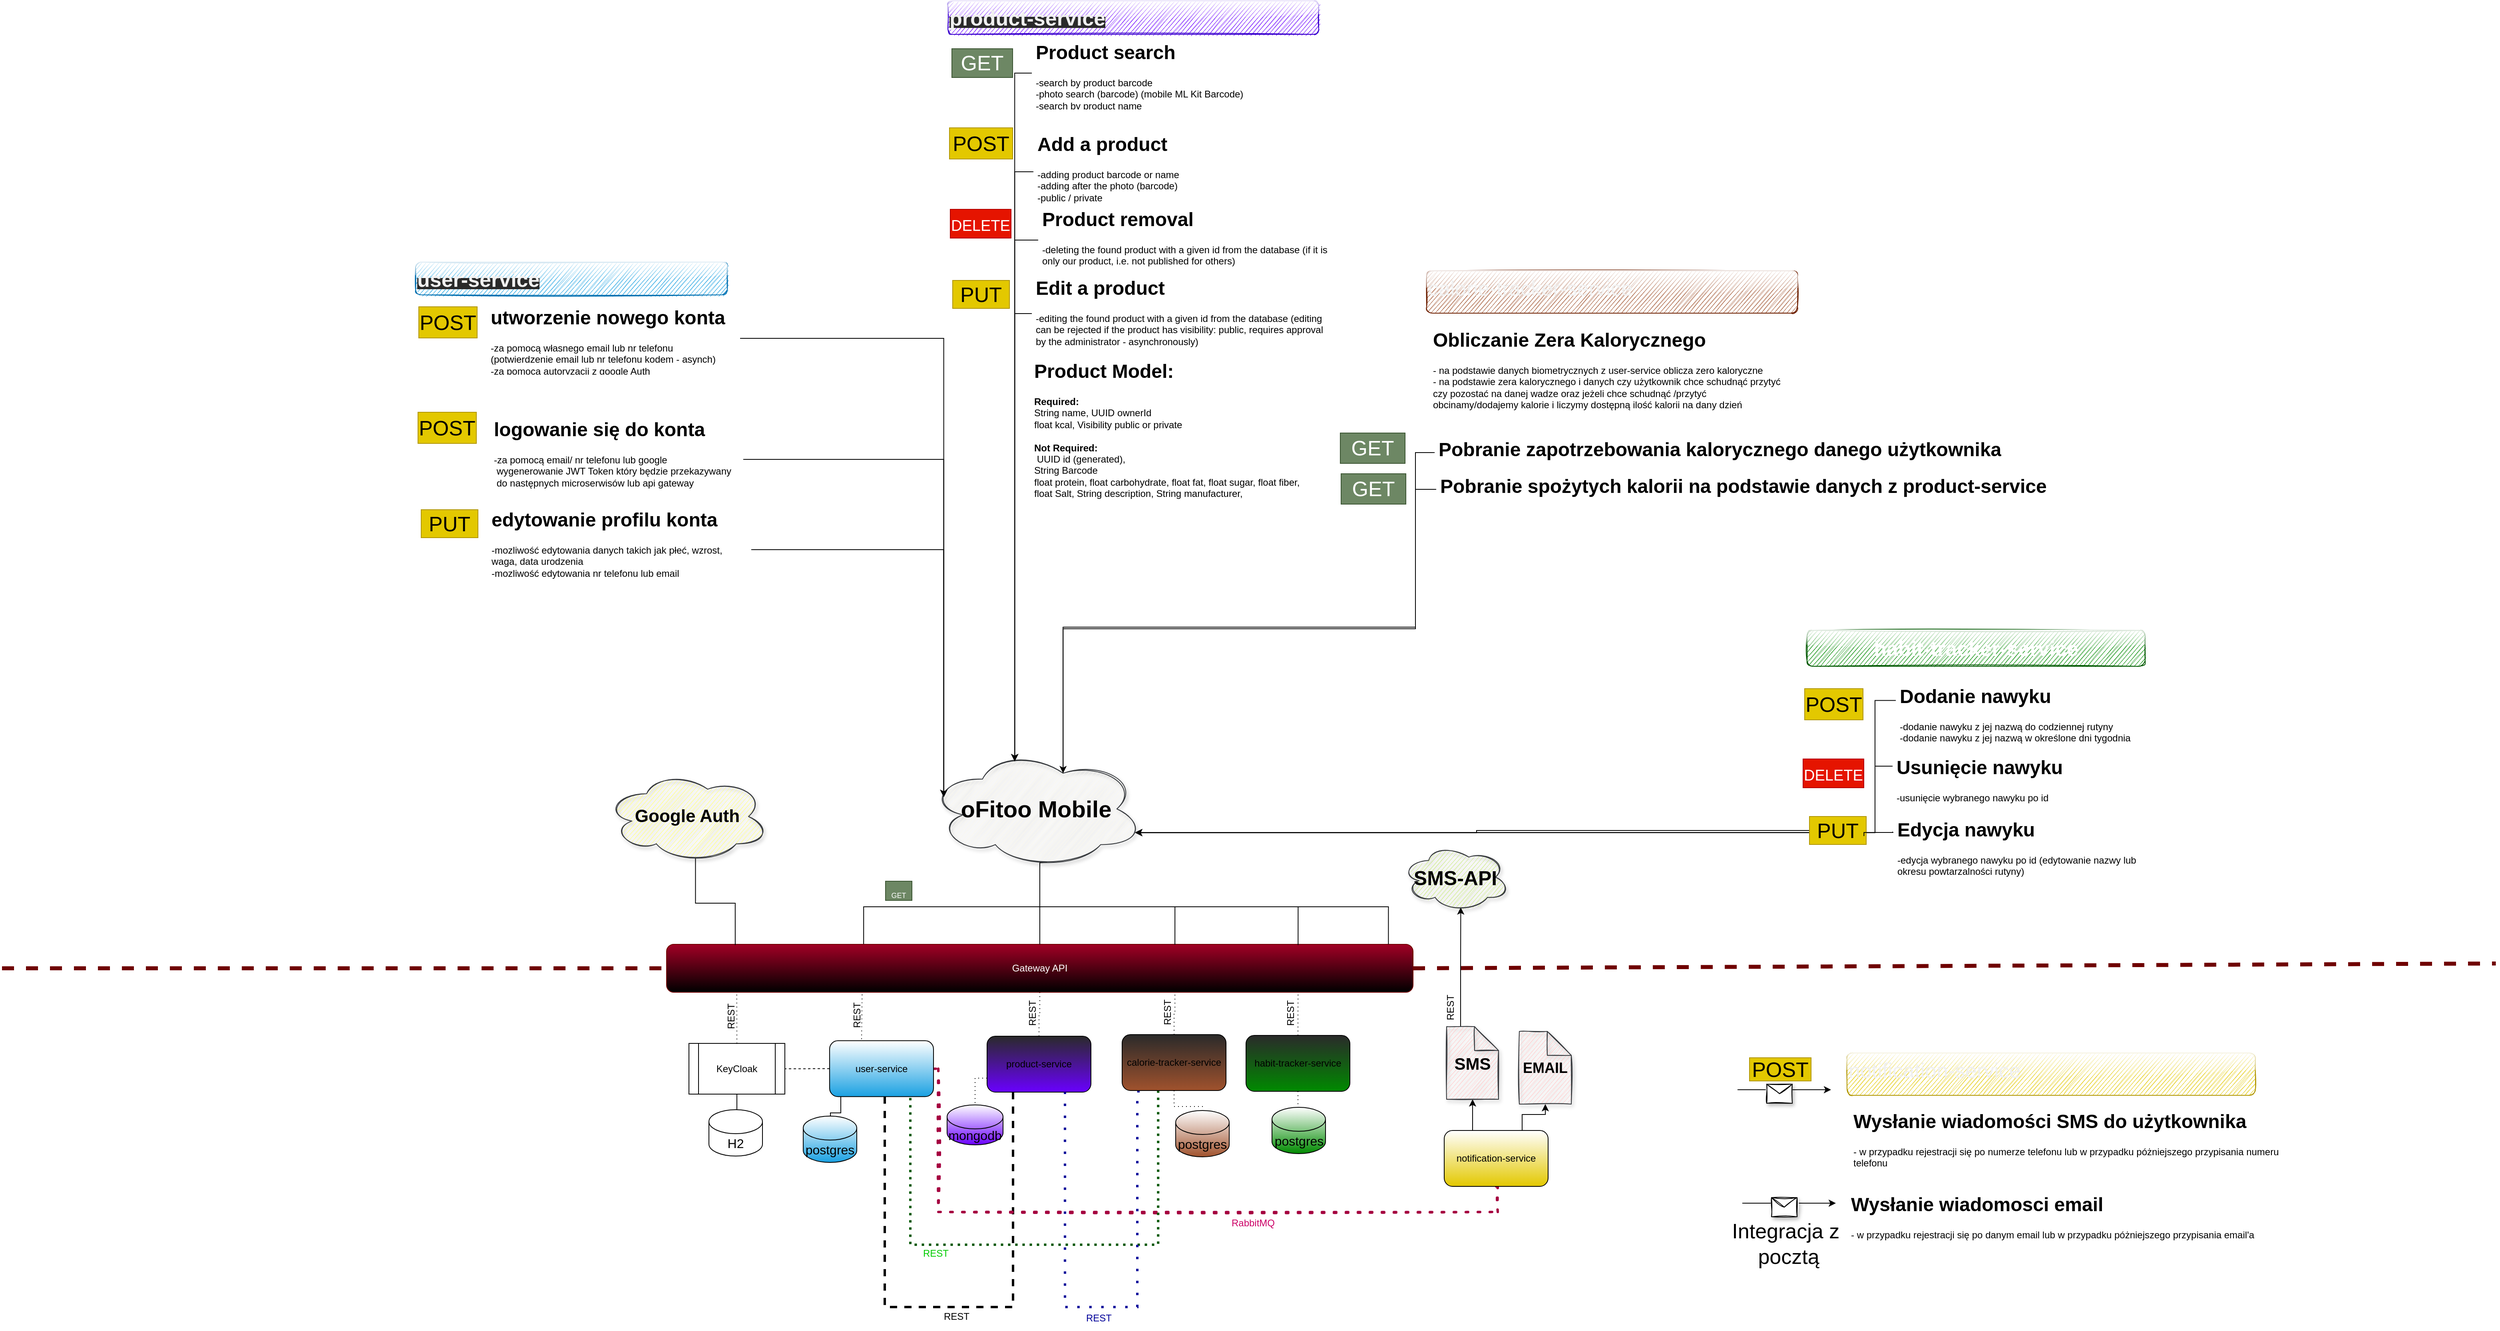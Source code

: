 <mxfile version="20.5.3" type="embed"><diagram name="Page-1" id="scBJmOfw38BWmSyd4WaF"><mxGraphModel dx="1810" dy="1892" grid="0" gridSize="10" guides="0" tooltips="1" connect="1" arrows="1" fold="1" page="0" pageScale="1" pageWidth="850" pageHeight="1100" math="0" shadow="0"><root><mxCell id="0"/><mxCell id="1" parent="0"/><mxCell id="20" style="edgeStyle=orthogonalEdgeStyle;rounded=0;orthogonalLoop=1;jettySize=auto;html=1;exitX=0.5;exitY=1;exitDx=0;exitDy=0;strokeWidth=1;startArrow=none;startFill=0;endArrow=none;endFill=0;dashed=1;dashPattern=1 4;" parent="1" source="jBOrhGmteX4rWtkHZ4kV-2" target="jBOrhGmteX4rWtkHZ4kV-43" edge="1"><mxGeometry relative="1" as="geometry"/></mxCell><mxCell id="jBOrhGmteX4rWtkHZ4kV-2" value="Gateway API" style="rounded=1;whiteSpace=wrap;html=1;fillColor=#a20025;fontColor=#ffffff;strokeColor=#6F0000;gradientColor=#000000;" parent="1" vertex="1"><mxGeometry x="-94" y="110" width="934" height="60" as="geometry"/></mxCell><mxCell id="jBOrhGmteX4rWtkHZ4kV-22" style="edgeStyle=orthogonalEdgeStyle;rounded=0;orthogonalLoop=1;jettySize=auto;html=1;entryX=0.264;entryY=-0.006;entryDx=0;entryDy=0;entryPerimeter=0;endArrow=none;endFill=0;startArrow=none;exitX=0.55;exitY=0.95;exitDx=0;exitDy=0;exitPerimeter=0;" parent="1" source="jBOrhGmteX4rWtkHZ4kV-23" target="jBOrhGmteX4rWtkHZ4kV-2" edge="1"><mxGeometry relative="1" as="geometry"><mxPoint x="263" y="62" as="sourcePoint"/><Array as="points"><mxPoint x="373" y="8"/><mxPoint x="373" y="63"/><mxPoint x="153" y="63"/></Array></mxGeometry></mxCell><mxCell id="19" style="edgeStyle=orthogonalEdgeStyle;rounded=0;orthogonalLoop=1;jettySize=auto;html=1;exitX=0.55;exitY=0.95;exitDx=0;exitDy=0;exitPerimeter=0;entryX=0.5;entryY=0;entryDx=0;entryDy=0;strokeWidth=1;startArrow=none;startFill=0;endArrow=none;endFill=0;" parent="1" source="jBOrhGmteX4rWtkHZ4kV-23" target="jBOrhGmteX4rWtkHZ4kV-2" edge="1"><mxGeometry relative="1" as="geometry"><Array as="points"><mxPoint x="373" y="8"/></Array></mxGeometry></mxCell><mxCell id="45" style="edgeStyle=orthogonalEdgeStyle;rounded=0;orthogonalLoop=1;jettySize=auto;html=1;exitX=0.55;exitY=0.95;exitDx=0;exitDy=0;exitPerimeter=0;entryX=0.681;entryY=0.008;entryDx=0;entryDy=0;entryPerimeter=0;strokeWidth=1;startArrow=none;startFill=0;endArrow=none;endFill=0;" parent="1" source="jBOrhGmteX4rWtkHZ4kV-23" target="jBOrhGmteX4rWtkHZ4kV-2" edge="1"><mxGeometry relative="1" as="geometry"><Array as="points"><mxPoint x="373" y="8"/><mxPoint x="373" y="63"/><mxPoint x="542" y="63"/></Array></mxGeometry></mxCell><mxCell id="46" style="edgeStyle=orthogonalEdgeStyle;rounded=0;orthogonalLoop=1;jettySize=auto;html=1;exitX=0.55;exitY=0.95;exitDx=0;exitDy=0;exitPerimeter=0;entryX=0.846;entryY=0.016;entryDx=0;entryDy=0;entryPerimeter=0;strokeWidth=1;startArrow=none;startFill=0;endArrow=none;endFill=0;" parent="1" source="jBOrhGmteX4rWtkHZ4kV-23" target="jBOrhGmteX4rWtkHZ4kV-2" edge="1"><mxGeometry relative="1" as="geometry"><Array as="points"><mxPoint x="373" y="8"/><mxPoint x="373" y="63"/><mxPoint x="696" y="63"/></Array></mxGeometry></mxCell><mxCell id="47" style="edgeStyle=orthogonalEdgeStyle;rounded=0;orthogonalLoop=1;jettySize=auto;html=1;exitX=0.55;exitY=0.95;exitDx=0;exitDy=0;exitPerimeter=0;entryX=0.967;entryY=0;entryDx=0;entryDy=0;entryPerimeter=0;strokeWidth=1;startArrow=none;startFill=0;endArrow=none;endFill=0;" parent="1" source="jBOrhGmteX4rWtkHZ4kV-23" target="jBOrhGmteX4rWtkHZ4kV-2" edge="1"><mxGeometry relative="1" as="geometry"><Array as="points"><mxPoint x="373" y="8"/><mxPoint x="373" y="63"/><mxPoint x="809" y="63"/></Array></mxGeometry></mxCell><mxCell id="108" style="edgeStyle=orthogonalEdgeStyle;rounded=0;orthogonalLoop=1;jettySize=auto;html=1;exitX=0.625;exitY=0.2;exitDx=0;exitDy=0;exitPerimeter=0;entryX=0;entryY=0.5;entryDx=0;entryDy=0;fontSize=26;endArrow=none;endFill=0;" parent="1" source="jBOrhGmteX4rWtkHZ4kV-23" target="91" edge="1"><mxGeometry relative="1" as="geometry"><Array as="points"><mxPoint x="402" y="-285"/><mxPoint x="843" y="-285"/><mxPoint x="843" y="-505"/></Array></mxGeometry></mxCell><mxCell id="jBOrhGmteX4rWtkHZ4kV-23" value="&lt;b&gt;&lt;font style=&quot;font-size: 29px;&quot;&gt;oFitoo Mobile&lt;/font&gt;&lt;/b&gt;" style="ellipse;shape=cloud;whiteSpace=wrap;html=1;rounded=1;fillColor=#f9f7ed;sketch=1;shadow=1;strokeColor=#36393d;" parent="1" vertex="1"><mxGeometry x="234" y="-134" width="269" height="149" as="geometry"/></mxCell><mxCell id="11" style="edgeStyle=orthogonalEdgeStyle;rounded=0;orthogonalLoop=1;jettySize=auto;html=1;exitX=0.55;exitY=0.95;exitDx=0;exitDy=0;exitPerimeter=0;entryX=0.092;entryY=0.017;entryDx=0;entryDy=0;entryPerimeter=0;startArrow=none;startFill=0;endArrow=none;endFill=0;" parent="1" source="jBOrhGmteX4rWtkHZ4kV-29" target="jBOrhGmteX4rWtkHZ4kV-2" edge="1"><mxGeometry relative="1" as="geometry"/></mxCell><mxCell id="jBOrhGmteX4rWtkHZ4kV-29" value="&lt;font style=&quot;font-size: 22px;&quot;&gt;&lt;b&gt;Google Auth&lt;/b&gt;&lt;/font&gt;" style="ellipse;shape=cloud;whiteSpace=wrap;html=1;rounded=1;fillColor=#ffff88;strokeColor=#36393d;sketch=1;shadow=1;" parent="1" vertex="1"><mxGeometry x="-170" y="-107" width="204" height="114" as="geometry"/></mxCell><mxCell id="jBOrhGmteX4rWtkHZ4kV-32" value="KeyCloak" style="shape=process;whiteSpace=wrap;html=1;backgroundOutline=1;" parent="1" vertex="1"><mxGeometry x="-66" y="234" width="120" height="63.5" as="geometry"/></mxCell><mxCell id="jBOrhGmteX4rWtkHZ4kV-37" value="" style="endArrow=none;dashed=1;html=1;rounded=0;exitX=0;exitY=0.5;exitDx=0;exitDy=0;entryX=1;entryY=0.5;entryDx=0;entryDy=0;" parent="1" source="jBOrhGmteX4rWtkHZ4kV-44" target="jBOrhGmteX4rWtkHZ4kV-32" edge="1"><mxGeometry width="50" height="50" relative="1" as="geometry"><mxPoint x="470" y="340" as="sourcePoint"/><mxPoint y="266" as="targetPoint"/></mxGeometry></mxCell><mxCell id="jBOrhGmteX4rWtkHZ4kV-39" value="" style="endArrow=none;dashed=1;html=1;dashPattern=1 4;strokeWidth=1;rounded=0;exitX=0.5;exitY=0;exitDx=0;exitDy=0;entryX=0.094;entryY=0.992;entryDx=0;entryDy=0;entryPerimeter=0;" parent="1" source="jBOrhGmteX4rWtkHZ4kV-32" target="jBOrhGmteX4rWtkHZ4kV-2" edge="1"><mxGeometry width="50" height="50" relative="1" as="geometry"><mxPoint x="640" y="240" as="sourcePoint"/><mxPoint x="-92" y="82" as="targetPoint"/></mxGeometry></mxCell><mxCell id="18" style="edgeStyle=orthogonalEdgeStyle;rounded=0;orthogonalLoop=1;jettySize=auto;html=1;exitX=0;exitY=0.75;exitDx=0;exitDy=0;entryX=0.5;entryY=0;entryDx=0;entryDy=0;entryPerimeter=0;dashed=1;dashPattern=1 4;strokeWidth=1;startArrow=none;startFill=0;endArrow=none;endFill=0;" parent="1" source="jBOrhGmteX4rWtkHZ4kV-43" target="17" edge="1"><mxGeometry relative="1" as="geometry"/></mxCell><mxCell id="124" style="edgeStyle=orthogonalEdgeStyle;rounded=0;orthogonalLoop=1;jettySize=auto;html=1;exitX=0.25;exitY=1;exitDx=0;exitDy=0;entryX=0.577;entryY=0.999;entryDx=0;entryDy=0;fontSize=26;startArrow=none;startFill=0;endArrow=none;endFill=0;entryPerimeter=0;dashed=1;strokeWidth=3;" parent="1" source="jBOrhGmteX4rWtkHZ4kV-43" target="jBOrhGmteX4rWtkHZ4kV-44" edge="1"><mxGeometry relative="1" as="geometry"><Array as="points"><mxPoint x="340" y="564"/><mxPoint x="179" y="564"/></Array></mxGeometry></mxCell><mxCell id="jBOrhGmteX4rWtkHZ4kV-43" value="product-service" style="rounded=1;whiteSpace=wrap;html=1;fillColor=#2A2A2A;gradientColor=#6A00FF;" parent="1" vertex="1"><mxGeometry x="307" y="225" width="130" height="70" as="geometry"/></mxCell><mxCell id="5" style="edgeStyle=orthogonalEdgeStyle;rounded=0;orthogonalLoop=1;jettySize=auto;html=1;endArrow=none;endFill=0;startArrow=none;startFill=0;" parent="1" source="jBOrhGmteX4rWtkHZ4kV-44" target="jBOrhGmteX4rWtkHZ4kV-51" edge="1"><mxGeometry relative="1" as="geometry"><Array as="points"><mxPoint x="124" y="321"/><mxPoint x="111" y="321"/></Array></mxGeometry></mxCell><mxCell id="41" style="edgeStyle=orthogonalEdgeStyle;rounded=0;orthogonalLoop=1;jettySize=auto;html=1;exitX=1;exitY=0.5;exitDx=0;exitDy=0;entryX=0.5;entryY=1;entryDx=0;entryDy=0;dashed=1;dashPattern=1 4;strokeWidth=3;startArrow=none;startFill=0;endArrow=none;endFill=0;fillColor=#d80073;strokeColor=#A50040;sketch=1;" parent="1" source="jBOrhGmteX4rWtkHZ4kV-44" target="jBOrhGmteX4rWtkHZ4kV-47" edge="1"><mxGeometry relative="1" as="geometry"><Array as="points"><mxPoint x="246" y="266"/><mxPoint x="246" y="445"/><mxPoint x="946" y="445"/><mxPoint x="946" y="413"/></Array></mxGeometry></mxCell><mxCell id="jBOrhGmteX4rWtkHZ4kV-44" value="user-service" style="rounded=1;whiteSpace=wrap;html=1;gradientColor=#1BA1E2;" parent="1" vertex="1"><mxGeometry x="110" y="230.64" width="130" height="70" as="geometry"/></mxCell><mxCell id="137" style="edgeStyle=orthogonalEdgeStyle;rounded=0;orthogonalLoop=1;jettySize=auto;html=1;exitX=0.25;exitY=0;exitDx=0;exitDy=0;entryX=0.5;entryY=1;entryDx=0;entryDy=0;entryPerimeter=0;" parent="1" source="jBOrhGmteX4rWtkHZ4kV-47" target="26" edge="1"><mxGeometry relative="1" as="geometry"/></mxCell><mxCell id="138" style="edgeStyle=orthogonalEdgeStyle;rounded=0;orthogonalLoop=1;jettySize=auto;html=1;exitX=0.75;exitY=0;exitDx=0;exitDy=0;" parent="1" source="jBOrhGmteX4rWtkHZ4kV-47" target="28" edge="1"><mxGeometry relative="1" as="geometry"/></mxCell><mxCell id="jBOrhGmteX4rWtkHZ4kV-47" value="notification-service" style="rounded=1;whiteSpace=wrap;html=1;gradientColor=#E3C800;" parent="1" vertex="1"><mxGeometry x="879" y="343" width="130" height="70" as="geometry"/></mxCell><mxCell id="jBOrhGmteX4rWtkHZ4kV-51" value="postgres" style="shape=cylinder3;whiteSpace=wrap;html=1;boundedLbl=1;backgroundOutline=1;size=15;fontSize=16;gradientColor=#1BA1E2;" parent="1" vertex="1"><mxGeometry x="77" y="325" width="67" height="58" as="geometry"/></mxCell><mxCell id="16" style="edgeStyle=orthogonalEdgeStyle;rounded=0;orthogonalLoop=1;jettySize=auto;html=1;exitX=0.5;exitY=1;exitDx=0;exitDy=0;dashed=1;dashPattern=1 4;strokeWidth=1;startArrow=none;startFill=0;endArrow=none;endFill=0;" parent="1" source="jBOrhGmteX4rWtkHZ4kV-53" target="15" edge="1"><mxGeometry relative="1" as="geometry"/></mxCell><mxCell id="25" style="edgeStyle=orthogonalEdgeStyle;rounded=0;orthogonalLoop=1;jettySize=auto;html=1;exitX=0.5;exitY=0;exitDx=0;exitDy=0;entryX=0.846;entryY=1;entryDx=0;entryDy=0;entryPerimeter=0;dashed=1;dashPattern=1 4;strokeWidth=1;startArrow=none;startFill=0;endArrow=none;endFill=0;" parent="1" source="jBOrhGmteX4rWtkHZ4kV-53" target="jBOrhGmteX4rWtkHZ4kV-2" edge="1"><mxGeometry relative="1" as="geometry"/></mxCell><mxCell id="jBOrhGmteX4rWtkHZ4kV-53" value="habit-tracker-service" style="rounded=1;whiteSpace=wrap;html=1;fillColor=#2A2A2A;gradientColor=#008A00;" parent="1" vertex="1"><mxGeometry x="631" y="224" width="130" height="70" as="geometry"/></mxCell><mxCell id="14" style="edgeStyle=orthogonalEdgeStyle;rounded=0;orthogonalLoop=1;jettySize=auto;html=1;exitX=0.5;exitY=1;exitDx=0;exitDy=0;entryX=0.5;entryY=0;entryDx=0;entryDy=0;entryPerimeter=0;dashed=1;dashPattern=1 4;strokeWidth=1;startArrow=none;startFill=0;endArrow=none;endFill=0;" parent="1" source="jBOrhGmteX4rWtkHZ4kV-55" target="13" edge="1"><mxGeometry relative="1" as="geometry"/></mxCell><mxCell id="24" style="edgeStyle=orthogonalEdgeStyle;rounded=0;orthogonalLoop=1;jettySize=auto;html=1;exitX=0.5;exitY=0;exitDx=0;exitDy=0;entryX=0.681;entryY=0.983;entryDx=0;entryDy=0;entryPerimeter=0;dashed=1;dashPattern=1 4;strokeWidth=1;startArrow=none;startFill=0;endArrow=none;endFill=0;" parent="1" source="jBOrhGmteX4rWtkHZ4kV-55" target="jBOrhGmteX4rWtkHZ4kV-2" edge="1"><mxGeometry relative="1" as="geometry"/></mxCell><mxCell id="118" style="edgeStyle=orthogonalEdgeStyle;rounded=0;orthogonalLoop=1;jettySize=auto;html=1;exitX=0.347;exitY=0.998;exitDx=0;exitDy=0;entryX=0.75;entryY=1;entryDx=0;entryDy=0;fontSize=26;endArrow=none;endFill=0;exitPerimeter=0;dashed=1;dashPattern=1 2;fillColor=#008a00;strokeColor=#005700;strokeWidth=3;" parent="1" source="jBOrhGmteX4rWtkHZ4kV-55" target="jBOrhGmteX4rWtkHZ4kV-44" edge="1"><mxGeometry relative="1" as="geometry"><Array as="points"><mxPoint x="522" y="486"/><mxPoint x="211" y="486"/><mxPoint x="211" y="301"/></Array></mxGeometry></mxCell><mxCell id="120" style="edgeStyle=orthogonalEdgeStyle;rounded=0;orthogonalLoop=1;jettySize=auto;html=1;exitX=0.157;exitY=0.993;exitDx=0;exitDy=0;entryX=0.75;entryY=1;entryDx=0;entryDy=0;fontSize=26;endArrow=none;endFill=0;startArrow=none;startFill=0;exitPerimeter=0;dashed=1;dashPattern=1 4;strokeWidth=3;strokeColor=#000099;" parent="1" source="jBOrhGmteX4rWtkHZ4kV-55" target="jBOrhGmteX4rWtkHZ4kV-43" edge="1"><mxGeometry relative="1" as="geometry"><Array as="points"><mxPoint x="495" y="296"/><mxPoint x="495" y="564"/><mxPoint x="404" y="564"/></Array></mxGeometry></mxCell><mxCell id="jBOrhGmteX4rWtkHZ4kV-55" value="calorie-tracker-service" style="rounded=1;whiteSpace=wrap;html=1;gradientColor=#A0522D;fillColor=#2A2A2A;glass=0;sketch=0;" parent="1" vertex="1"><mxGeometry x="476" y="223" width="130" height="70" as="geometry"/></mxCell><mxCell id="jBOrhGmteX4rWtkHZ4kV-62" style="edgeStyle=none;curved=1;rounded=0;orthogonalLoop=1;jettySize=auto;html=1;entryX=0.262;entryY=0.996;entryDx=0;entryDy=0;entryPerimeter=0;fontSize=12;startSize=8;endSize=8;dashed=1;dashPattern=1 4;startArrow=none;startFill=0;endArrow=none;endFill=0;" parent="1" target="jBOrhGmteX4rWtkHZ4kV-2" edge="1"><mxGeometry relative="1" as="geometry"><mxPoint x="150" y="228.64" as="sourcePoint"/><mxPoint x="150.414" y="170" as="targetPoint"/></mxGeometry></mxCell><mxCell id="2" value="REST" style="text;html=1;strokeColor=none;fillColor=none;align=center;verticalAlign=middle;whiteSpace=wrap;rounded=0;rotation=-90;" parent="1" vertex="1"><mxGeometry x="119" y="193.64" width="50" height="10" as="geometry"/></mxCell><mxCell id="6" value="REST" style="text;html=1;strokeColor=none;fillColor=none;align=center;verticalAlign=middle;whiteSpace=wrap;rounded=0;rotation=-90;" parent="1" vertex="1"><mxGeometry x="-38" y="195" width="50" height="10" as="geometry"/></mxCell><mxCell id="9" style="edgeStyle=orthogonalEdgeStyle;rounded=0;orthogonalLoop=1;jettySize=auto;html=1;exitX=0.5;exitY=0;exitDx=0;exitDy=0;exitPerimeter=0;entryX=0.5;entryY=1;entryDx=0;entryDy=0;startArrow=none;startFill=0;endArrow=none;endFill=0;" parent="1" source="8" target="jBOrhGmteX4rWtkHZ4kV-32" edge="1"><mxGeometry relative="1" as="geometry"/></mxCell><mxCell id="8" value="H2" style="shape=cylinder3;whiteSpace=wrap;html=1;boundedLbl=1;backgroundOutline=1;size=15;fontSize=16;" parent="1" vertex="1"><mxGeometry x="-41" y="317" width="67" height="58" as="geometry"/></mxCell><mxCell id="13" value="postgres" style="shape=cylinder3;whiteSpace=wrap;html=1;boundedLbl=1;backgroundOutline=1;size=15;fontSize=16;gradientColor=#A0522D;" parent="1" vertex="1"><mxGeometry x="543" y="318" width="67" height="58" as="geometry"/></mxCell><mxCell id="15" value="postgres" style="shape=cylinder3;whiteSpace=wrap;html=1;boundedLbl=1;backgroundOutline=1;size=15;fontSize=16;gradientColor=#008A00;" parent="1" vertex="1"><mxGeometry x="663.5" y="314" width="67" height="58" as="geometry"/></mxCell><mxCell id="17" value="mongodb" style="shape=cylinder3;whiteSpace=wrap;html=1;boundedLbl=1;backgroundOutline=1;size=15;fontSize=16;gradientColor=#6A00FF;" parent="1" vertex="1"><mxGeometry x="257" y="311" width="70" height="50" as="geometry"/></mxCell><mxCell id="22" value="REST" style="text;html=1;strokeColor=none;fillColor=none;align=center;verticalAlign=middle;whiteSpace=wrap;rounded=0;rotation=-90;" parent="1" vertex="1"><mxGeometry x="339" y="191" width="50" height="10" as="geometry"/></mxCell><mxCell id="139" style="edgeStyle=orthogonalEdgeStyle;rounded=0;orthogonalLoop=1;jettySize=auto;html=1;exitX=0;exitY=0;exitDx=17.5;exitDy=0;exitPerimeter=0;entryX=0.55;entryY=0.95;entryDx=0;entryDy=0;entryPerimeter=0;" parent="1" source="26" target="39" edge="1"><mxGeometry relative="1" as="geometry"/></mxCell><mxCell id="26" value="&lt;b&gt;&lt;font style=&quot;font-size: 21px;&quot;&gt;SMS&lt;/font&gt;&lt;/b&gt;" style="shape=note;whiteSpace=wrap;html=1;backgroundOutline=1;darkOpacity=0.05;sketch=1;shadow=1;fillColor=#ffcccc;strokeColor=#36393d;" parent="1" vertex="1"><mxGeometry x="882" y="213" width="65" height="91" as="geometry"/></mxCell><mxCell id="28" value="&lt;b&gt;&lt;font style=&quot;font-size: 18px;&quot;&gt;EMAIL&lt;/font&gt;&lt;/b&gt;" style="shape=note;whiteSpace=wrap;html=1;backgroundOutline=1;darkOpacity=0.05;fillColor=#ffcccc;strokeColor=#36393d;sketch=1;shadow=1;" parent="1" vertex="1"><mxGeometry x="973" y="219" width="65" height="91" as="geometry"/></mxCell><mxCell id="35" value="REST" style="text;html=1;strokeColor=none;fillColor=none;align=center;verticalAlign=middle;whiteSpace=wrap;rounded=0;rotation=-90;" parent="1" vertex="1"><mxGeometry x="508" y="190" width="50" height="10" as="geometry"/></mxCell><mxCell id="36" value="REST" style="text;html=1;strokeColor=none;fillColor=none;align=center;verticalAlign=middle;whiteSpace=wrap;rounded=0;rotation=-90;" parent="1" vertex="1"><mxGeometry x="662" y="191" width="50" height="10" as="geometry"/></mxCell><mxCell id="39" value="&lt;font style=&quot;font-size: 25px;&quot;&gt;&lt;b&gt;SMS-API&lt;/b&gt;&lt;/font&gt;" style="ellipse;shape=cloud;whiteSpace=wrap;html=1;sketch=1;shadow=1;fillColor=#cdeb8b;strokeColor=#36393d;" parent="1" vertex="1"><mxGeometry x="826" y="-16" width="134" height="84" as="geometry"/></mxCell><mxCell id="44" value="RabbitMQ" style="text;html=1;align=center;verticalAlign=middle;whiteSpace=wrap;rounded=0;fontColor=#CC0066;" parent="1" vertex="1"><mxGeometry x="610" y="444" width="60" height="30" as="geometry"/></mxCell><mxCell id="51" style="edgeStyle=orthogonalEdgeStyle;rounded=0;orthogonalLoop=1;jettySize=auto;html=1;exitX=1;exitY=0.5;exitDx=0;exitDy=0;entryX=0.07;entryY=0.4;entryDx=0;entryDy=0;entryPerimeter=0;" parent="1" source="48" target="jBOrhGmteX4rWtkHZ4kV-23" edge="1"><mxGeometry relative="1" as="geometry"/></mxCell><mxCell id="48" value="&lt;h1&gt;utworzenie nowego konta&lt;/h1&gt;&lt;div&gt;-za pomocą własnego email lub nr telefonu (potwierdzenie email lub nr telefonu kodem - asynch)&lt;/div&gt;&lt;div&gt;-za pomocą autoryzacji z google Auth&lt;/div&gt;&lt;div&gt;(&lt;/div&gt;" style="text;html=1;strokeColor=none;fillColor=none;spacing=5;spacingTop=-20;whiteSpace=wrap;overflow=hidden;rounded=0;" parent="1" vertex="1"><mxGeometry x="-319" y="-694" width="317" height="91" as="geometry"/></mxCell><mxCell id="52" style="edgeStyle=orthogonalEdgeStyle;rounded=0;orthogonalLoop=1;jettySize=auto;html=1;exitX=1;exitY=0.5;exitDx=0;exitDy=0;entryX=0.07;entryY=0.4;entryDx=0;entryDy=0;entryPerimeter=0;" parent="1" source="50" target="jBOrhGmteX4rWtkHZ4kV-23" edge="1"><mxGeometry relative="1" as="geometry"/></mxCell><mxCell id="50" value="&lt;h1&gt;logowanie się do konta&lt;/h1&gt;&lt;div&gt;-za pomocą email/ nr telefonu lub google&lt;/div&gt;&lt;div&gt;&amp;nbsp;wygenerowanie JWT Token który będzie przekazywany&lt;/div&gt;&lt;div&gt;&amp;nbsp;do następnych microserwisów lub api gateway&lt;/div&gt;" style="text;html=1;strokeColor=none;fillColor=none;spacing=5;spacingTop=-20;whiteSpace=wrap;overflow=hidden;rounded=0;" parent="1" vertex="1"><mxGeometry x="-315" y="-554" width="317" height="114" as="geometry"/></mxCell><mxCell id="54" style="edgeStyle=orthogonalEdgeStyle;rounded=0;orthogonalLoop=1;jettySize=auto;html=1;exitX=1;exitY=0.5;exitDx=0;exitDy=0;entryX=0.07;entryY=0.4;entryDx=0;entryDy=0;entryPerimeter=0;" parent="1" source="53" target="jBOrhGmteX4rWtkHZ4kV-23" edge="1"><mxGeometry relative="1" as="geometry"/></mxCell><mxCell id="53" value="&lt;h1&gt;edytowanie profilu konta&lt;span style=&quot;white-space: pre;&quot;&gt;&#9;&lt;/span&gt;&lt;/h1&gt;&lt;div&gt;-mozliwość edytowania danych takich jak płeć, wzrost, waga, data urodzenia&lt;/div&gt;&lt;div&gt;-mozliwość edytowania nr telefonu lub email&lt;/div&gt;" style="text;html=1;strokeColor=none;fillColor=none;spacing=5;spacingTop=-20;whiteSpace=wrap;overflow=hidden;rounded=0;" parent="1" vertex="1"><mxGeometry x="-318" y="-441" width="330" height="114" as="geometry"/></mxCell><mxCell id="62" style="edgeStyle=orthogonalEdgeStyle;rounded=0;orthogonalLoop=1;jettySize=auto;html=1;exitX=0;exitY=0.5;exitDx=0;exitDy=0;entryX=0.4;entryY=0.1;entryDx=0;entryDy=0;entryPerimeter=0;" parent="1" source="55" target="jBOrhGmteX4rWtkHZ4kV-23" edge="1"><mxGeometry relative="1" as="geometry"/></mxCell><mxCell id="55" value="&lt;h1&gt;Product search&lt;/h1&gt;&lt;div&gt;&lt;div&gt;-search by product barcode&lt;/div&gt;&lt;div&gt;-photo search (barcode) (mobile ML Kit Barcode)&lt;/div&gt;&lt;div&gt;-search by product name&lt;/div&gt;&lt;/div&gt;" style="text;html=1;strokeColor=none;fillColor=none;spacing=5;spacingTop=-20;whiteSpace=wrap;overflow=hidden;rounded=0;" parent="1" vertex="1"><mxGeometry x="363" y="-1026" width="317" height="91" as="geometry"/></mxCell><mxCell id="61" style="edgeStyle=orthogonalEdgeStyle;rounded=0;orthogonalLoop=1;jettySize=auto;html=1;exitX=0;exitY=0.5;exitDx=0;exitDy=0;entryX=0.4;entryY=0.1;entryDx=0;entryDy=0;entryPerimeter=0;" parent="1" source="56" target="jBOrhGmteX4rWtkHZ4kV-23" edge="1"><mxGeometry relative="1" as="geometry"/></mxCell><mxCell id="56" value="&lt;h1&gt;Add a product&lt;/h1&gt;&lt;div&gt;&lt;div&gt;-adding product barcode or name&lt;/div&gt;&lt;div&gt;-adding after the photo (barcode)&lt;/div&gt;&lt;/div&gt;&lt;div&gt;-public / private&lt;/div&gt;" style="text;html=1;strokeColor=none;fillColor=none;spacing=5;spacingTop=-20;whiteSpace=wrap;overflow=hidden;rounded=0;" parent="1" vertex="1"><mxGeometry x="365" y="-911" width="317" height="108" as="geometry"/></mxCell><mxCell id="60" style="edgeStyle=orthogonalEdgeStyle;rounded=0;orthogonalLoop=1;jettySize=auto;html=1;exitX=0;exitY=0.5;exitDx=0;exitDy=0;entryX=0.4;entryY=0.1;entryDx=0;entryDy=0;entryPerimeter=0;" parent="1" source="57" target="jBOrhGmteX4rWtkHZ4kV-23" edge="1"><mxGeometry relative="1" as="geometry"/></mxCell><mxCell id="57" value="&lt;h1&gt;Product removal&lt;/h1&gt;&lt;div&gt;-deleting the found product with a given id from the database (if it is only our product, i.e. not published for others)&lt;/div&gt;&lt;div&gt;&lt;br&gt;&lt;/div&gt;" style="text;html=1;strokeColor=none;fillColor=none;spacing=5;spacingTop=-20;whiteSpace=wrap;overflow=hidden;rounded=0;" parent="1" vertex="1"><mxGeometry x="371" y="-817" width="368" height="91" as="geometry"/></mxCell><mxCell id="59" style="edgeStyle=orthogonalEdgeStyle;rounded=0;orthogonalLoop=1;jettySize=auto;html=1;exitX=0;exitY=0.5;exitDx=0;exitDy=0;entryX=0.4;entryY=0.1;entryDx=0;entryDy=0;entryPerimeter=0;" parent="1" source="58" target="jBOrhGmteX4rWtkHZ4kV-23" edge="1"><mxGeometry relative="1" as="geometry"/></mxCell><mxCell id="58" value="&lt;h1&gt;Edit a product&lt;/h1&gt;&lt;div&gt;-editing the found product with a given id from the database (editing can be rejected if the product has visibility: public, requires approval by the administrator - asynchronously)&lt;/div&gt;&lt;div&gt;&lt;br&gt;&lt;/div&gt;" style="text;html=1;strokeColor=none;fillColor=none;spacing=5;spacingTop=-20;whiteSpace=wrap;overflow=hidden;rounded=0;" parent="1" vertex="1"><mxGeometry x="363" y="-731" width="372" height="103" as="geometry"/></mxCell><mxCell id="113" style="edgeStyle=orthogonalEdgeStyle;rounded=0;orthogonalLoop=1;jettySize=auto;html=1;exitX=0;exitY=0.25;exitDx=0;exitDy=0;entryX=0.96;entryY=0.7;entryDx=0;entryDy=0;entryPerimeter=0;fontSize=26;" parent="1" source="63" target="jBOrhGmteX4rWtkHZ4kV-23" edge="1"><mxGeometry relative="1" as="geometry"><Array as="points"><mxPoint x="1418" y="-195"/><mxPoint x="1418" y="-30"/></Array></mxGeometry></mxCell><mxCell id="63" value="&lt;h1&gt;Dodanie nawyku&lt;/h1&gt;&lt;div&gt;-dodanie nawyku z jej nazwą do codziennej rutyny&lt;/div&gt;&lt;div&gt;-dodanie nawyku z jej nazwą w określone dni tygodnia&lt;/div&gt;" style="text;html=1;strokeColor=none;fillColor=none;spacing=5;spacingTop=-20;whiteSpace=wrap;overflow=hidden;rounded=0;" parent="1" vertex="1"><mxGeometry x="1444" y="-220" width="317" height="99" as="geometry"/></mxCell><mxCell id="114" style="edgeStyle=orthogonalEdgeStyle;rounded=0;orthogonalLoop=1;jettySize=auto;html=1;exitX=0;exitY=0.25;exitDx=0;exitDy=0;entryX=0.96;entryY=0.7;entryDx=0;entryDy=0;entryPerimeter=0;fontSize=26;" parent="1" source="64" target="jBOrhGmteX4rWtkHZ4kV-23" edge="1"><mxGeometry relative="1" as="geometry"><Array as="points"><mxPoint x="1418" y="-113"/><mxPoint x="1418" y="-30"/><mxPoint x="492" y="-30"/></Array></mxGeometry></mxCell><mxCell id="64" value="&lt;h1&gt;Usunięcie nawyku&lt;/h1&gt;&lt;div&gt;-usunięcie wybranego nawyku po id&lt;br&gt;&lt;/div&gt;&lt;div&gt;&lt;br&gt;&lt;/div&gt;" style="text;html=1;strokeColor=none;fillColor=none;spacing=5;spacingTop=-20;whiteSpace=wrap;overflow=hidden;rounded=0;" parent="1" vertex="1"><mxGeometry x="1440" y="-131" width="317" height="72" as="geometry"/></mxCell><mxCell id="115" style="edgeStyle=orthogonalEdgeStyle;rounded=0;orthogonalLoop=1;jettySize=auto;html=1;entryX=0.96;entryY=0.7;entryDx=0;entryDy=0;entryPerimeter=0;fontSize=26;startArrow=none;" parent="1" source="81" target="jBOrhGmteX4rWtkHZ4kV-23" edge="1"><mxGeometry relative="1" as="geometry"><mxPoint x="1440" y="-31" as="sourcePoint"/><Array as="points"/></mxGeometry></mxCell><mxCell id="65" value="&lt;h1&gt;Edycja nawyku&lt;/h1&gt;&lt;div&gt;-edycja wybranego nawyku po id (edytowanie nazwy lub okresu powtarzalności rutyny)&lt;br&gt;&lt;/div&gt;&lt;div&gt;&lt;br&gt;&lt;/div&gt;" style="text;html=1;strokeColor=none;fillColor=none;spacing=5;spacingTop=-20;whiteSpace=wrap;overflow=hidden;rounded=0;" parent="1" vertex="1"><mxGeometry x="1441" y="-53" width="317" height="85" as="geometry"/></mxCell><mxCell id="66" value="&lt;b&gt;&lt;font style=&quot;font-size: 26px;&quot;&gt;habit-tracker-service&lt;/font&gt;&lt;/b&gt;" style="text;html=1;strokeColor=#005700;fillColor=#008a00;align=center;verticalAlign=middle;whiteSpace=wrap;rounded=1;fontColor=#ffffff;glass=1;sketch=1;" parent="1" vertex="1"><mxGeometry x="1333" y="-283" width="423" height="45" as="geometry"/></mxCell><mxCell id="67" value="&lt;b style=&quot;color: rgb(240, 240, 240); font-family: Helvetica; font-size: 12px; font-style: normal; font-variant-ligatures: normal; font-variant-caps: normal; letter-spacing: normal; orphans: 2; text-align: center; text-indent: 0px; text-transform: none; widows: 2; word-spacing: 0px; -webkit-text-stroke-width: 0px; background-color: rgb(42, 42, 42); text-decoration-thickness: initial; text-decoration-style: initial; text-decoration-color: initial;&quot;&gt;&lt;font style=&quot;font-size: 26px;&quot;&gt;product-service&lt;/font&gt;&lt;/b&gt;" style="text;whiteSpace=wrap;html=1;fontSize=26;fillColor=#6a00ff;fontColor=#ffffff;strokeColor=#3700CC;rounded=1;glass=1;sketch=1;shadow=0;" parent="1" vertex="1"><mxGeometry x="258" y="-1071" width="464" height="42" as="geometry"/></mxCell><mxCell id="68" value="&lt;b style=&quot;color: rgb(240, 240, 240); font-family: Helvetica; font-size: 12px; font-style: normal; font-variant-ligatures: normal; font-variant-caps: normal; letter-spacing: normal; orphans: 2; text-align: center; text-indent: 0px; text-transform: none; widows: 2; word-spacing: 0px; -webkit-text-stroke-width: 0px; background-color: rgb(42, 42, 42); text-decoration-thickness: initial; text-decoration-style: initial; text-decoration-color: initial;&quot;&gt;&lt;font style=&quot;font-size: 26px;&quot;&gt;user-service&lt;/font&gt;&lt;/b&gt;" style="text;whiteSpace=wrap;html=1;fontSize=26;fillColor=#1ba1e2;fontColor=#ffffff;strokeColor=#006EAF;rounded=1;glass=1;sketch=1;" parent="1" vertex="1"><mxGeometry x="-408" y="-744" width="390" height="41" as="geometry"/></mxCell><mxCell id="72" value="POST" style="text;html=1;align=center;verticalAlign=middle;whiteSpace=wrap;rounded=0;fontSize=26;fillColor=#e3c800;fontColor=#000000;strokeColor=#B09500;" parent="1" vertex="1"><mxGeometry x="-404" y="-688" width="73" height="39" as="geometry"/></mxCell><mxCell id="74" value="PUT" style="text;html=1;align=center;verticalAlign=middle;whiteSpace=wrap;rounded=0;fontSize=26;fillColor=#e3c800;fontColor=#000000;strokeColor=#B09500;" parent="1" vertex="1"><mxGeometry x="-401" y="-434" width="71" height="35" as="geometry"/></mxCell><mxCell id="75" value="GET" style="text;html=1;align=center;verticalAlign=middle;whiteSpace=wrap;rounded=0;fontSize=26;fillColor=#6d8764;fontColor=#ffffff;strokeColor=#3A5431;" parent="1" vertex="1"><mxGeometry x="263" y="-1011" width="76" height="36" as="geometry"/></mxCell><mxCell id="76" value="POST" style="text;html=1;align=center;verticalAlign=middle;whiteSpace=wrap;rounded=0;fontSize=26;fillColor=#e3c800;fontColor=#000000;strokeColor=#B09500;" parent="1" vertex="1"><mxGeometry x="-405" y="-556" width="73" height="39" as="geometry"/></mxCell><mxCell id="77" value="POST" style="text;html=1;align=center;verticalAlign=middle;whiteSpace=wrap;rounded=0;fontSize=26;fillColor=#e3c800;fontColor=#000000;strokeColor=#B09500;" parent="1" vertex="1"><mxGeometry x="260" y="-912" width="79" height="39" as="geometry"/></mxCell><mxCell id="78" value="PUT" style="text;html=1;align=center;verticalAlign=middle;whiteSpace=wrap;rounded=0;fontSize=26;fillColor=#e3c800;fontColor=#000000;strokeColor=#B09500;" parent="1" vertex="1"><mxGeometry x="264" y="-721" width="71" height="35" as="geometry"/></mxCell><mxCell id="79" value="&lt;font style=&quot;font-size: 19px;&quot;&gt;DELETE&lt;/font&gt;" style="text;html=1;align=center;verticalAlign=middle;whiteSpace=wrap;rounded=0;fontSize=26;fillColor=#e51400;fontColor=#ffffff;strokeColor=#B20000;" parent="1" vertex="1"><mxGeometry x="261" y="-810" width="76" height="36" as="geometry"/></mxCell><mxCell id="80" value="POST" style="text;html=1;align=center;verticalAlign=middle;whiteSpace=wrap;rounded=0;fontSize=26;fillColor=#e3c800;fontColor=#000000;strokeColor=#B09500;" parent="1" vertex="1"><mxGeometry x="1330" y="-210" width="73" height="39" as="geometry"/></mxCell><mxCell id="82" value="&lt;font style=&quot;font-size: 19px;&quot;&gt;DELETE&lt;/font&gt;" style="text;html=1;align=center;verticalAlign=middle;whiteSpace=wrap;rounded=0;fontSize=26;fillColor=#e51400;fontColor=#ffffff;strokeColor=#B20000;" parent="1" vertex="1"><mxGeometry x="1328" y="-122" width="76" height="36" as="geometry"/></mxCell><mxCell id="83" value="&lt;span style=&quot;color: rgb(240, 240, 240); text-align: center;&quot;&gt;&lt;font style=&quot;font-size: 26px;&quot;&gt;calorie-tracker-service&lt;/font&gt;&lt;/span&gt;" style="text;whiteSpace=wrap;html=1;fontSize=26;fillColor=#a0522d;fontColor=#ffffff;strokeColor=#6D1F00;rounded=1;glass=1;sketch=1;" parent="1" vertex="1"><mxGeometry x="857" y="-733" width="464" height="53" as="geometry"/></mxCell><mxCell id="88" value="&lt;span style=&quot;color: rgb(240, 240, 240); text-align: center;&quot;&gt;&lt;font style=&quot;font-size: 26px;&quot;&gt;notification-service&lt;/font&gt;&lt;/span&gt;" style="text;whiteSpace=wrap;html=1;fontSize=26;rounded=1;glass=1;sketch=1;fillColor=#e3c800;fontColor=#000000;strokeColor=#B09500;" parent="1" vertex="1"><mxGeometry x="1383" y="246" width="511" height="53" as="geometry"/></mxCell><mxCell id="89" value="&lt;h1&gt;Obliczanie Zera Kalorycznego&lt;/h1&gt;&lt;div&gt;- na podstawie danych biometrycznych z user-service oblicza zero kaloryczne&lt;/div&gt;&lt;div&gt;- na podstawie zera kalorycznego i danych czy użytkownik chce schudnąć przytyć czy pozostać na danej wadze oraz jeżeli chce schudnąć /przytyć obcinamy/dodajemy kalorie i liczymy dostępną ilość kalorii na dany dzień&lt;span style=&quot;background-color: initial;&quot;&gt;&amp;nbsp;&lt;/span&gt;&lt;/div&gt;&lt;div&gt;&lt;br&gt;&lt;/div&gt;" style="text;html=1;strokeColor=none;fillColor=none;spacing=5;spacingTop=-20;whiteSpace=wrap;overflow=hidden;rounded=0;" parent="1" vertex="1"><mxGeometry x="860" y="-666" width="458" height="122" as="geometry"/></mxCell><mxCell id="90" value="GET" style="text;html=1;align=center;verticalAlign=middle;whiteSpace=wrap;rounded=0;fontSize=26;fillColor=#6d8764;fontColor=#ffffff;strokeColor=#3A5431;" parent="1" vertex="1"><mxGeometry x="749" y="-530" width="81" height="38" as="geometry"/></mxCell><mxCell id="91" value="&lt;h1&gt;Pobranie zapotrzebowania kalorycznego danego użytkownika&lt;/h1&gt;" style="text;html=1;strokeColor=none;fillColor=none;spacing=5;spacingTop=-20;whiteSpace=wrap;overflow=hidden;rounded=0;" parent="1" vertex="1"><mxGeometry x="867" y="-529" width="810" height="47" as="geometry"/></mxCell><mxCell id="92" value="GET" style="text;html=1;align=center;verticalAlign=middle;whiteSpace=wrap;rounded=0;fontSize=26;fillColor=#6d8764;fontColor=#ffffff;strokeColor=#3A5431;" parent="1" vertex="1"><mxGeometry x="750" y="-479" width="81" height="38" as="geometry"/></mxCell><mxCell id="110" style="edgeStyle=orthogonalEdgeStyle;rounded=0;orthogonalLoop=1;jettySize=auto;html=1;exitX=0;exitY=0.5;exitDx=0;exitDy=0;fontSize=26;entryX=0.625;entryY=0.2;entryDx=0;entryDy=0;entryPerimeter=0;" parent="1" source="93" target="jBOrhGmteX4rWtkHZ4kV-23" edge="1"><mxGeometry relative="1" as="geometry"><Array as="points"><mxPoint x="843" y="-459"/><mxPoint x="843" y="-287"/><mxPoint x="402" y="-287"/></Array></mxGeometry></mxCell><mxCell id="93" value="&lt;h1&gt;Pobranie spożytych kalorii na podstawie danych z product-service&lt;/h1&gt;" style="text;html=1;strokeColor=none;fillColor=none;spacing=5;spacingTop=-20;whiteSpace=wrap;overflow=hidden;rounded=0;" parent="1" vertex="1"><mxGeometry x="869" y="-483" width="796" height="47" as="geometry"/></mxCell><mxCell id="94" value="&lt;h1&gt;Wysłanie wiadomości SMS do użytkownika&lt;/h1&gt;&lt;div&gt;- w przypadku rejestracji się po numerze telefonu lub w przypadku póżniejszego przypisania numeru telefonu&lt;/div&gt;" style="text;html=1;strokeColor=none;fillColor=none;spacing=5;spacingTop=-20;whiteSpace=wrap;overflow=hidden;rounded=0;" parent="1" vertex="1"><mxGeometry x="1386" y="312" width="551" height="122" as="geometry"/></mxCell><mxCell id="96" value="&lt;h1&gt;Wysłanie wiadomosci email&lt;/h1&gt;&lt;div&gt;- w przypadku rejestracji się po danym email lub w przypadku póżniejszego przypisania email'a&lt;/div&gt;&lt;div&gt;&lt;br&gt;&lt;/div&gt;" style="text;html=1;strokeColor=none;fillColor=none;spacing=5;spacingTop=-20;whiteSpace=wrap;overflow=hidden;rounded=0;" parent="1" vertex="1"><mxGeometry x="1383" y="416" width="553" height="122" as="geometry"/></mxCell><mxCell id="100" value="" style="endArrow=classic;html=1;rounded=0;fontSize=26;" parent="1" edge="1"><mxGeometry relative="1" as="geometry"><mxPoint x="1246" y="292" as="sourcePoint"/><mxPoint x="1363" y="292" as="targetPoint"/></mxGeometry></mxCell><mxCell id="101" value="" style="shape=message;html=1;outlineConnect=0;rounded=1;shadow=1;glass=0;sketch=1;fontSize=26;" parent="100" vertex="1"><mxGeometry width="32" height="24" relative="1" as="geometry"><mxPoint x="-22" y="-7" as="offset"/></mxGeometry></mxCell><mxCell id="103" value="" style="endArrow=classic;html=1;rounded=0;fontSize=26;" parent="1" edge="1"><mxGeometry relative="1" as="geometry"><mxPoint x="1252" y="434" as="sourcePoint"/><mxPoint x="1369" y="434" as="targetPoint"/></mxGeometry></mxCell><mxCell id="104" value="" style="shape=message;html=1;outlineConnect=0;rounded=1;shadow=1;glass=0;sketch=1;fontSize=26;" parent="103" vertex="1"><mxGeometry width="32" height="24" relative="1" as="geometry"><mxPoint x="-22" y="-7" as="offset"/></mxGeometry></mxCell><mxCell id="105" value="POST" style="text;html=1;align=center;verticalAlign=middle;whiteSpace=wrap;rounded=0;fontSize=26;fillColor=#e3c800;fontColor=#000000;strokeColor=#B09500;" parent="1" vertex="1"><mxGeometry x="1261" y="252" width="77" height="29" as="geometry"/></mxCell><mxCell id="106" value="Integracja z&amp;nbsp; pocztą" style="text;html=1;strokeColor=none;fillColor=none;align=center;verticalAlign=middle;whiteSpace=wrap;rounded=0;shadow=1;glass=0;sketch=1;fontSize=26;" parent="1" vertex="1"><mxGeometry x="1237" y="454" width="146" height="62" as="geometry"/></mxCell><mxCell id="81" value="PUT" style="text;html=1;align=center;verticalAlign=middle;whiteSpace=wrap;rounded=0;fontSize=26;fillColor=#e3c800;fontColor=#000000;strokeColor=#B09500;" parent="1" vertex="1"><mxGeometry x="1336" y="-50" width="71" height="35" as="geometry"/></mxCell><mxCell id="117" value="" style="edgeStyle=orthogonalEdgeStyle;rounded=0;orthogonalLoop=1;jettySize=auto;html=1;entryX=0.96;entryY=0.7;entryDx=0;entryDy=0;entryPerimeter=0;fontSize=26;endArrow=none;" parent="1" target="81" edge="1"><mxGeometry relative="1" as="geometry"><mxPoint x="1440" y="-31" as="sourcePoint"/><mxPoint x="492.24" y="-29.7" as="targetPoint"/><Array as="points"><mxPoint x="1441" y="-30"/><mxPoint x="972" y="-30"/></Array></mxGeometry></mxCell><mxCell id="119" value="REST" style="text;html=1;strokeColor=none;fillColor=none;align=center;verticalAlign=middle;whiteSpace=wrap;rounded=0;fontColor=#00CC00;" parent="1" vertex="1"><mxGeometry x="213" y="482" width="60" height="30" as="geometry"/></mxCell><mxCell id="121" value="REST" style="text;html=1;align=center;verticalAlign=middle;whiteSpace=wrap;rounded=0;fontColor=#000099;" parent="1" vertex="1"><mxGeometry x="417" y="563" width="60" height="30" as="geometry"/></mxCell><mxCell id="125" value="REST" style="text;html=1;strokeColor=none;fillColor=none;align=center;verticalAlign=middle;whiteSpace=wrap;rounded=0;" parent="1" vertex="1"><mxGeometry x="239" y="561" width="60" height="30" as="geometry"/></mxCell><mxCell id="129" value="&lt;font style=&quot;font-size: 11px;&quot;&gt;jwt-token&lt;/font&gt;" style="text;html=1;strokeColor=none;fillColor=none;align=center;verticalAlign=middle;whiteSpace=wrap;rounded=0;shadow=1;glass=0;sketch=1;fontSize=18;fontColor=#FFFFFF;" parent="1" vertex="1"><mxGeometry x="210" y="31" width="60" height="30" as="geometry"/></mxCell><mxCell id="135" value="&lt;font style=&quot;font-size: 9px;&quot;&gt;GET&lt;/font&gt;" style="text;html=1;align=center;verticalAlign=middle;whiteSpace=wrap;rounded=0;fontSize=26;fillColor=#6d8764;fontColor=#ffffff;strokeColor=#3A5431;" parent="1" vertex="1"><mxGeometry x="180" y="31" width="33" height="24" as="geometry"/></mxCell><mxCell id="140" value="REST" style="text;html=1;strokeColor=none;fillColor=none;align=center;verticalAlign=middle;whiteSpace=wrap;rounded=0;rotation=-90;" parent="1" vertex="1"><mxGeometry x="862" y="184" width="50" height="10" as="geometry"/></mxCell><mxCell id="141" value="" style="endArrow=none;dashed=1;html=1;rounded=0;entryX=0;entryY=0.5;entryDx=0;entryDy=0;fillColor=#a20025;strokeColor=#6F0000;strokeWidth=5;" parent="1" target="jBOrhGmteX4rWtkHZ4kV-2" edge="1"><mxGeometry width="50" height="50" relative="1" as="geometry"><mxPoint x="-925.462" y="140" as="sourcePoint"/><mxPoint x="257" y="85" as="targetPoint"/></mxGeometry></mxCell><mxCell id="142" value="" style="endArrow=none;dashed=1;html=1;rounded=0;exitX=1;exitY=0.5;exitDx=0;exitDy=0;fillColor=#a20025;strokeColor=#6F0000;strokeWidth=5;" parent="1" source="jBOrhGmteX4rWtkHZ4kV-2" edge="1"><mxGeometry width="50" height="50" relative="1" as="geometry"><mxPoint x="927" y="145" as="sourcePoint"/><mxPoint x="2194.769" y="134" as="targetPoint"/></mxGeometry></mxCell><mxCell id="143" value="&lt;h1&gt;Product Model:&lt;/h1&gt;&lt;div&gt;&lt;b&gt;Required:&lt;/b&gt;&lt;/div&gt;&lt;div&gt;String name, UUID ownerId&amp;nbsp;&lt;/div&gt;float kcal, Visibility public or private&lt;div&gt;&amp;nbsp;&lt;/div&gt;&lt;div&gt;&lt;b&gt;Not Required:&lt;/b&gt;&lt;br&gt;&lt;/div&gt;&lt;div&gt;&amp;nbsp;UUID id (generated),&amp;nbsp;&lt;/div&gt;String Barcode&lt;div&gt;float protein, float carbohydrate, float fat, float sugar, float fiber,&amp;nbsp;&lt;/div&gt;&lt;div&gt;float Salt,&amp;nbsp;&lt;span style=&quot;background-color: initial;&quot;&gt;String description, String manufacturer,&amp;nbsp;&lt;/span&gt;&lt;/div&gt;&lt;div&gt;&lt;span style=&quot;background-color: initial;&quot;&gt;&lt;br&gt;&lt;/span&gt;&lt;/div&gt;&lt;div&gt;&lt;span style=&quot;background-color: initial;&quot;&gt;&lt;br&gt;&lt;/span&gt;&lt;/div&gt;" style="text;html=1;strokeColor=none;fillColor=none;spacing=5;spacingTop=-20;whiteSpace=wrap;overflow=hidden;rounded=0;" parent="1" vertex="1"><mxGeometry x="361" y="-627" width="368" height="311" as="geometry"/></mxCell></root></mxGraphModel></diagram></mxfile>